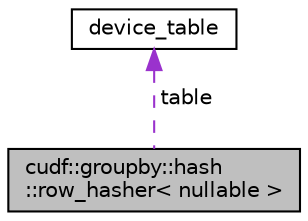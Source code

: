 digraph "cudf::groupby::hash::row_hasher&lt; nullable &gt;"
{
  edge [fontname="Helvetica",fontsize="10",labelfontname="Helvetica",labelfontsize="10"];
  node [fontname="Helvetica",fontsize="10",shape=record];
  Node1 [label="cudf::groupby::hash\l::row_hasher\< nullable \>",height=0.2,width=0.4,color="black", fillcolor="grey75", style="filled", fontcolor="black"];
  Node2 -> Node1 [dir="back",color="darkorchid3",fontsize="10",style="dashed",label=" table" ,fontname="Helvetica"];
  Node2 [label="device_table",height=0.2,width=0.4,color="black", fillcolor="white", style="filled",URL="$classdevice__table.html",tooltip="Lightweight wrapper for a device array of gdf_columns of the same size. "];
}
